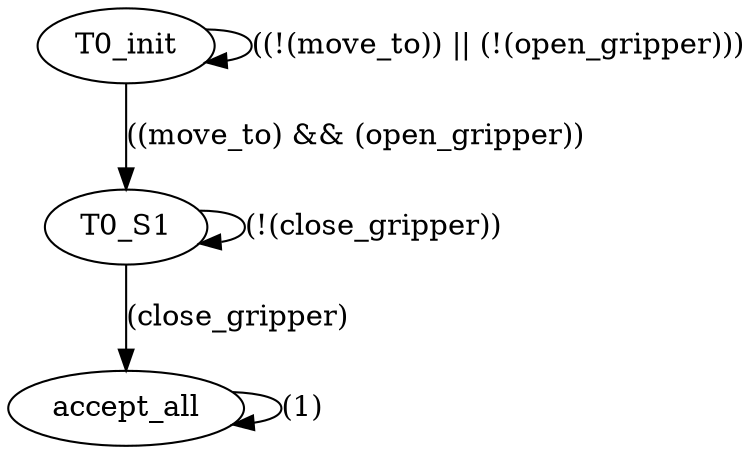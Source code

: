 digraph "" {
T0_init;
T0_S1;
accept_all;
T0_init -> T0_init  [guard="((!(move_to)) || (!(open_gripper)))", input="set([0, 1, 2, 3, 4, 6])", key=0, label="((!(move_to)) || (!(open_gripper)))", weight=0];
T0_init -> T0_S1  [guard="((move_to) && (open_gripper))", input="set([5, 7])", key=0, label="((move_to) && (open_gripper))", weight=0];
T0_S1 -> T0_S1  [guard="(!(close_gripper))", input="set([0, 1, 4, 5])", key=0, label="(!(close_gripper))", weight=0];
T0_S1 -> accept_all  [guard="(close_gripper)", input="set([2, 3, 6, 7])", key=0, label="(close_gripper)", weight=0];
accept_all -> accept_all  [guard="(1)", input="set([0, 1, 2, 3, 4, 5, 6, 7])", key=0, label="(1)", weight=0];
}
